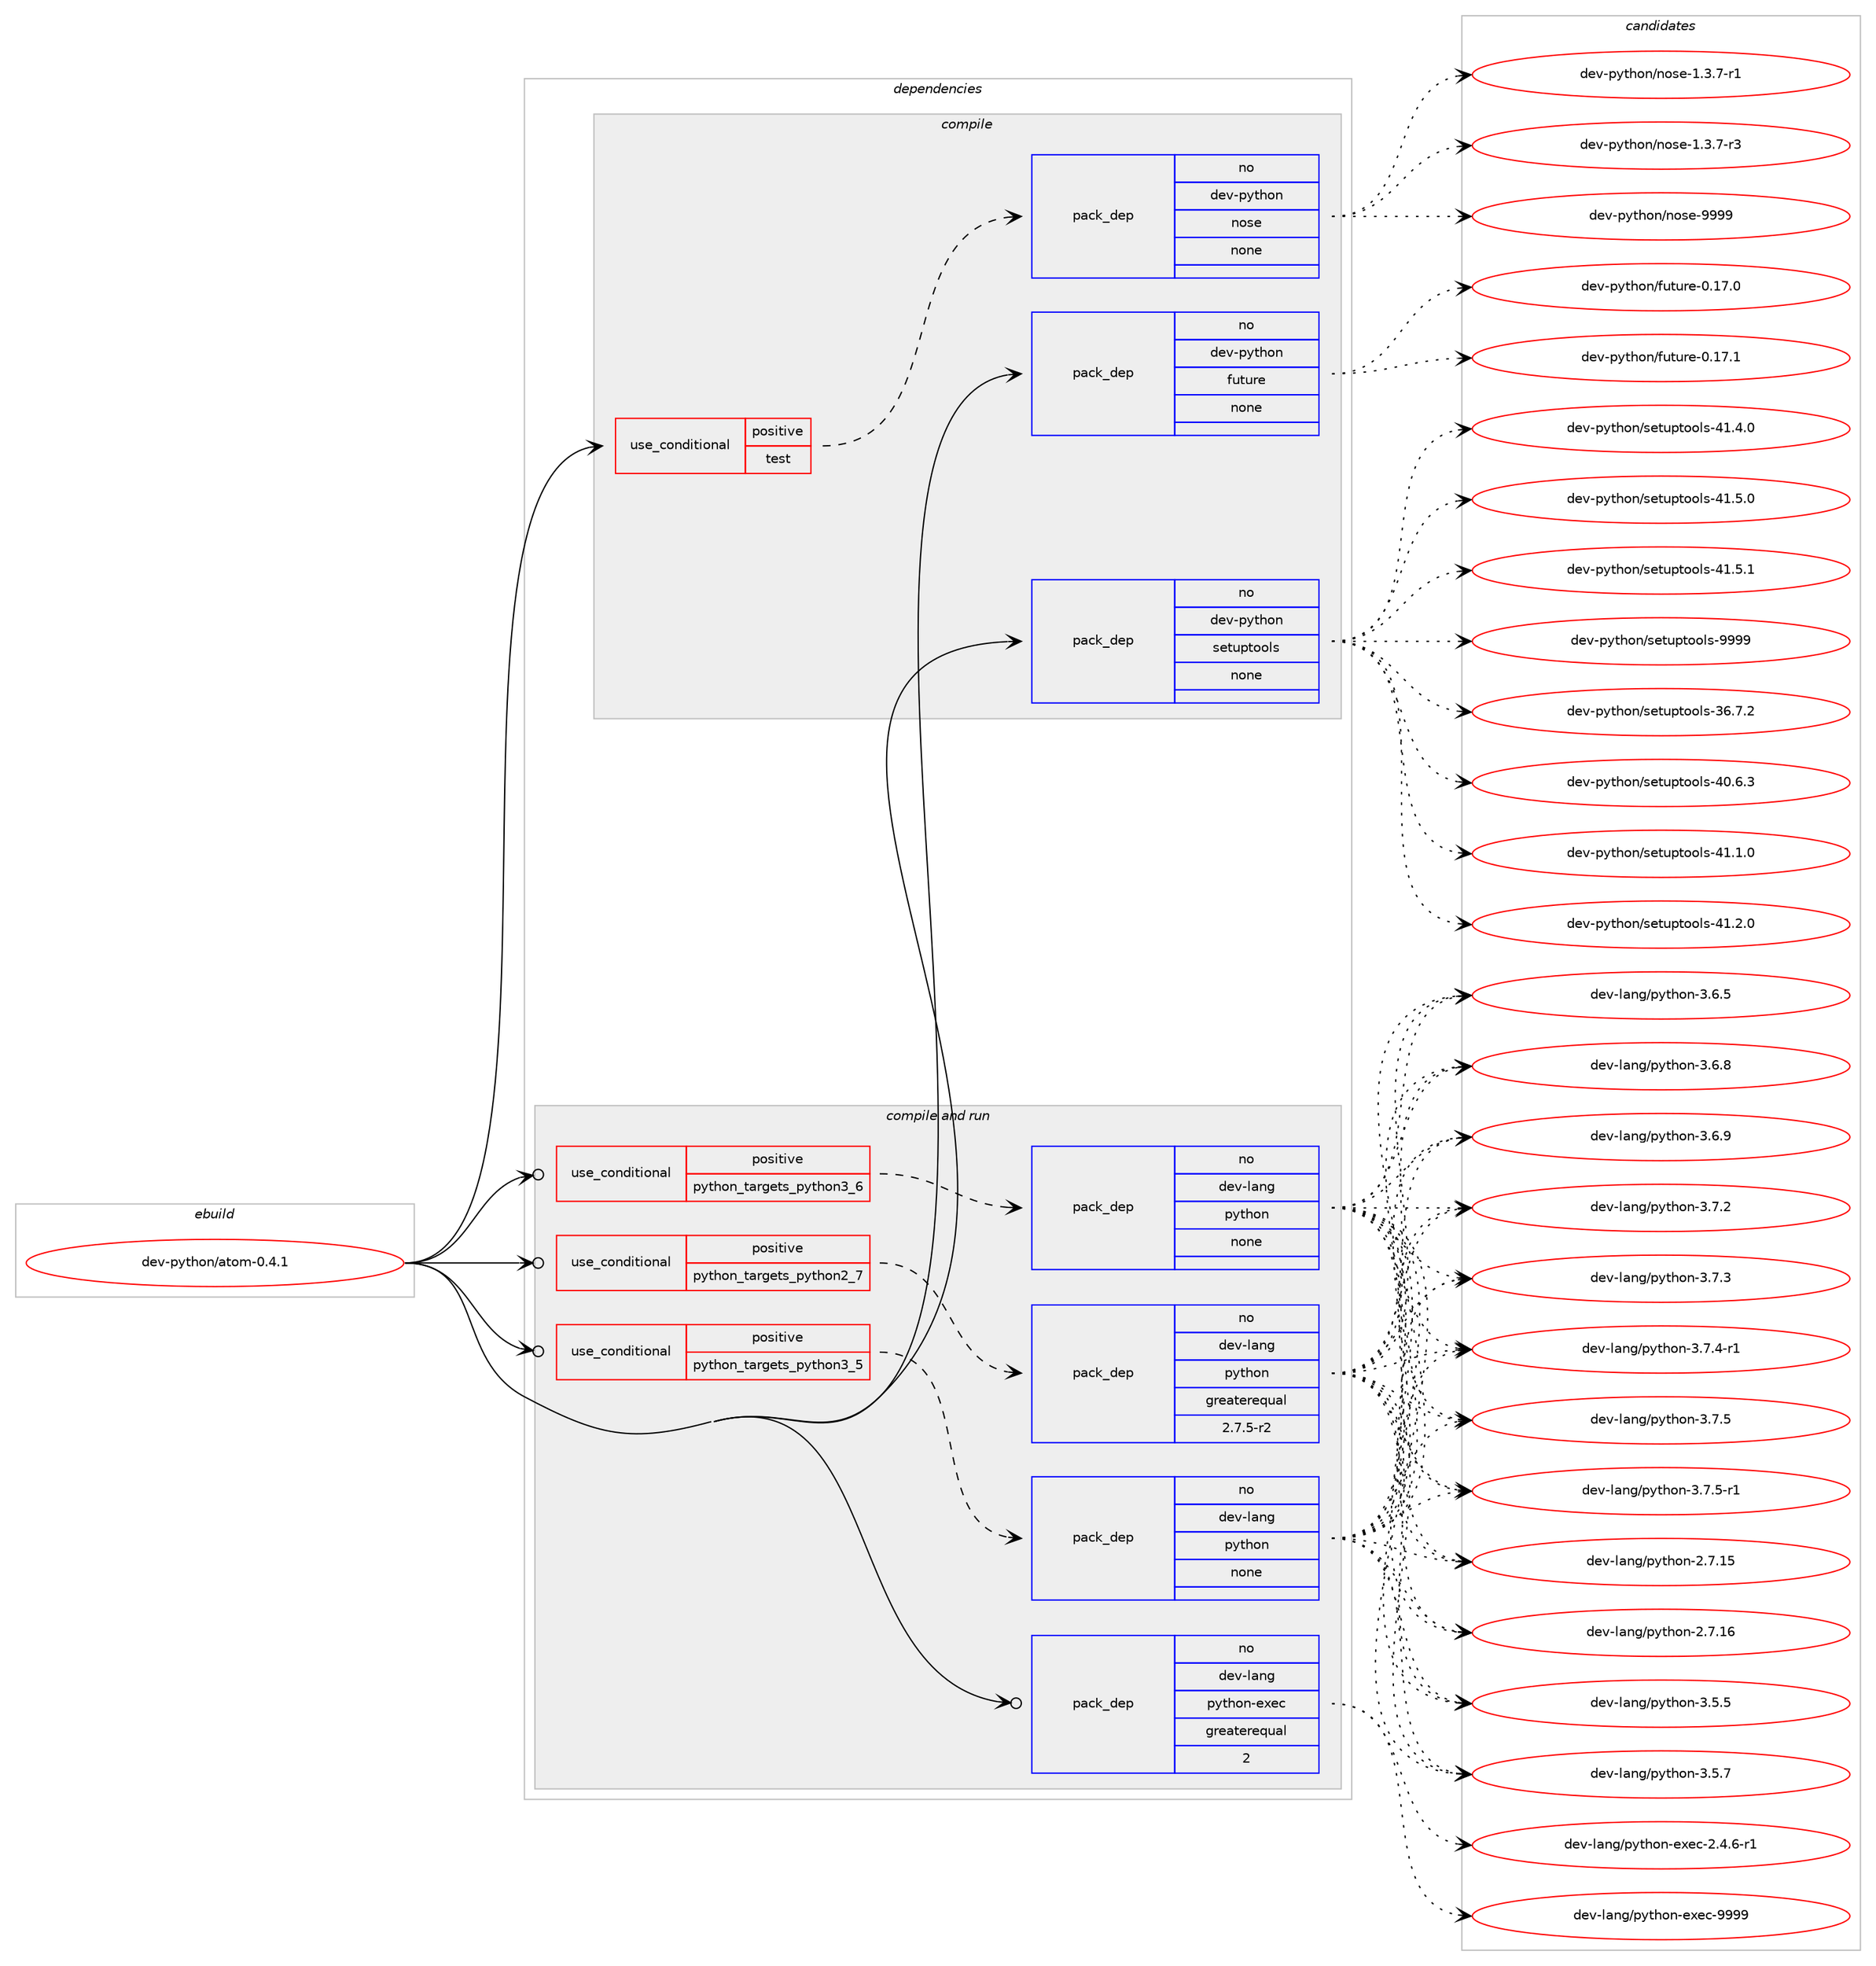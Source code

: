 digraph prolog {

# *************
# Graph options
# *************

newrank=true;
concentrate=true;
compound=true;
graph [rankdir=LR,fontname=Helvetica,fontsize=10,ranksep=1.5];#, ranksep=2.5, nodesep=0.2];
edge  [arrowhead=vee];
node  [fontname=Helvetica,fontsize=10];

# **********
# The ebuild
# **********

subgraph cluster_leftcol {
color=gray;
rank=same;
label=<<i>ebuild</i>>;
id [label="dev-python/atom-0.4.1", color=red, width=4, href="../dev-python/atom-0.4.1.svg"];
}

# ****************
# The dependencies
# ****************

subgraph cluster_midcol {
color=gray;
label=<<i>dependencies</i>>;
subgraph cluster_compile {
fillcolor="#eeeeee";
style=filled;
label=<<i>compile</i>>;
subgraph cond136416 {
dependency595152 [label=<<TABLE BORDER="0" CELLBORDER="1" CELLSPACING="0" CELLPADDING="4"><TR><TD ROWSPAN="3" CELLPADDING="10">use_conditional</TD></TR><TR><TD>positive</TD></TR><TR><TD>test</TD></TR></TABLE>>, shape=none, color=red];
subgraph pack446964 {
dependency595153 [label=<<TABLE BORDER="0" CELLBORDER="1" CELLSPACING="0" CELLPADDING="4" WIDTH="220"><TR><TD ROWSPAN="6" CELLPADDING="30">pack_dep</TD></TR><TR><TD WIDTH="110">no</TD></TR><TR><TD>dev-python</TD></TR><TR><TD>nose</TD></TR><TR><TD>none</TD></TR><TR><TD></TD></TR></TABLE>>, shape=none, color=blue];
}
dependency595152:e -> dependency595153:w [weight=20,style="dashed",arrowhead="vee"];
}
id:e -> dependency595152:w [weight=20,style="solid",arrowhead="vee"];
subgraph pack446965 {
dependency595154 [label=<<TABLE BORDER="0" CELLBORDER="1" CELLSPACING="0" CELLPADDING="4" WIDTH="220"><TR><TD ROWSPAN="6" CELLPADDING="30">pack_dep</TD></TR><TR><TD WIDTH="110">no</TD></TR><TR><TD>dev-python</TD></TR><TR><TD>future</TD></TR><TR><TD>none</TD></TR><TR><TD></TD></TR></TABLE>>, shape=none, color=blue];
}
id:e -> dependency595154:w [weight=20,style="solid",arrowhead="vee"];
subgraph pack446966 {
dependency595155 [label=<<TABLE BORDER="0" CELLBORDER="1" CELLSPACING="0" CELLPADDING="4" WIDTH="220"><TR><TD ROWSPAN="6" CELLPADDING="30">pack_dep</TD></TR><TR><TD WIDTH="110">no</TD></TR><TR><TD>dev-python</TD></TR><TR><TD>setuptools</TD></TR><TR><TD>none</TD></TR><TR><TD></TD></TR></TABLE>>, shape=none, color=blue];
}
id:e -> dependency595155:w [weight=20,style="solid",arrowhead="vee"];
}
subgraph cluster_compileandrun {
fillcolor="#eeeeee";
style=filled;
label=<<i>compile and run</i>>;
subgraph cond136417 {
dependency595156 [label=<<TABLE BORDER="0" CELLBORDER="1" CELLSPACING="0" CELLPADDING="4"><TR><TD ROWSPAN="3" CELLPADDING="10">use_conditional</TD></TR><TR><TD>positive</TD></TR><TR><TD>python_targets_python2_7</TD></TR></TABLE>>, shape=none, color=red];
subgraph pack446967 {
dependency595157 [label=<<TABLE BORDER="0" CELLBORDER="1" CELLSPACING="0" CELLPADDING="4" WIDTH="220"><TR><TD ROWSPAN="6" CELLPADDING="30">pack_dep</TD></TR><TR><TD WIDTH="110">no</TD></TR><TR><TD>dev-lang</TD></TR><TR><TD>python</TD></TR><TR><TD>greaterequal</TD></TR><TR><TD>2.7.5-r2</TD></TR></TABLE>>, shape=none, color=blue];
}
dependency595156:e -> dependency595157:w [weight=20,style="dashed",arrowhead="vee"];
}
id:e -> dependency595156:w [weight=20,style="solid",arrowhead="odotvee"];
subgraph cond136418 {
dependency595158 [label=<<TABLE BORDER="0" CELLBORDER="1" CELLSPACING="0" CELLPADDING="4"><TR><TD ROWSPAN="3" CELLPADDING="10">use_conditional</TD></TR><TR><TD>positive</TD></TR><TR><TD>python_targets_python3_5</TD></TR></TABLE>>, shape=none, color=red];
subgraph pack446968 {
dependency595159 [label=<<TABLE BORDER="0" CELLBORDER="1" CELLSPACING="0" CELLPADDING="4" WIDTH="220"><TR><TD ROWSPAN="6" CELLPADDING="30">pack_dep</TD></TR><TR><TD WIDTH="110">no</TD></TR><TR><TD>dev-lang</TD></TR><TR><TD>python</TD></TR><TR><TD>none</TD></TR><TR><TD></TD></TR></TABLE>>, shape=none, color=blue];
}
dependency595158:e -> dependency595159:w [weight=20,style="dashed",arrowhead="vee"];
}
id:e -> dependency595158:w [weight=20,style="solid",arrowhead="odotvee"];
subgraph cond136419 {
dependency595160 [label=<<TABLE BORDER="0" CELLBORDER="1" CELLSPACING="0" CELLPADDING="4"><TR><TD ROWSPAN="3" CELLPADDING="10">use_conditional</TD></TR><TR><TD>positive</TD></TR><TR><TD>python_targets_python3_6</TD></TR></TABLE>>, shape=none, color=red];
subgraph pack446969 {
dependency595161 [label=<<TABLE BORDER="0" CELLBORDER="1" CELLSPACING="0" CELLPADDING="4" WIDTH="220"><TR><TD ROWSPAN="6" CELLPADDING="30">pack_dep</TD></TR><TR><TD WIDTH="110">no</TD></TR><TR><TD>dev-lang</TD></TR><TR><TD>python</TD></TR><TR><TD>none</TD></TR><TR><TD></TD></TR></TABLE>>, shape=none, color=blue];
}
dependency595160:e -> dependency595161:w [weight=20,style="dashed",arrowhead="vee"];
}
id:e -> dependency595160:w [weight=20,style="solid",arrowhead="odotvee"];
subgraph pack446970 {
dependency595162 [label=<<TABLE BORDER="0" CELLBORDER="1" CELLSPACING="0" CELLPADDING="4" WIDTH="220"><TR><TD ROWSPAN="6" CELLPADDING="30">pack_dep</TD></TR><TR><TD WIDTH="110">no</TD></TR><TR><TD>dev-lang</TD></TR><TR><TD>python-exec</TD></TR><TR><TD>greaterequal</TD></TR><TR><TD>2</TD></TR></TABLE>>, shape=none, color=blue];
}
id:e -> dependency595162:w [weight=20,style="solid",arrowhead="odotvee"];
}
subgraph cluster_run {
fillcolor="#eeeeee";
style=filled;
label=<<i>run</i>>;
}
}

# **************
# The candidates
# **************

subgraph cluster_choices {
rank=same;
color=gray;
label=<<i>candidates</i>>;

subgraph choice446964 {
color=black;
nodesep=1;
choice10010111845112121116104111110471101111151014549465146554511449 [label="dev-python/nose-1.3.7-r1", color=red, width=4,href="../dev-python/nose-1.3.7-r1.svg"];
choice10010111845112121116104111110471101111151014549465146554511451 [label="dev-python/nose-1.3.7-r3", color=red, width=4,href="../dev-python/nose-1.3.7-r3.svg"];
choice10010111845112121116104111110471101111151014557575757 [label="dev-python/nose-9999", color=red, width=4,href="../dev-python/nose-9999.svg"];
dependency595153:e -> choice10010111845112121116104111110471101111151014549465146554511449:w [style=dotted,weight="100"];
dependency595153:e -> choice10010111845112121116104111110471101111151014549465146554511451:w [style=dotted,weight="100"];
dependency595153:e -> choice10010111845112121116104111110471101111151014557575757:w [style=dotted,weight="100"];
}
subgraph choice446965 {
color=black;
nodesep=1;
choice100101118451121211161041111104710211711611711410145484649554648 [label="dev-python/future-0.17.0", color=red, width=4,href="../dev-python/future-0.17.0.svg"];
choice100101118451121211161041111104710211711611711410145484649554649 [label="dev-python/future-0.17.1", color=red, width=4,href="../dev-python/future-0.17.1.svg"];
dependency595154:e -> choice100101118451121211161041111104710211711611711410145484649554648:w [style=dotted,weight="100"];
dependency595154:e -> choice100101118451121211161041111104710211711611711410145484649554649:w [style=dotted,weight="100"];
}
subgraph choice446966 {
color=black;
nodesep=1;
choice100101118451121211161041111104711510111611711211611111110811545515446554650 [label="dev-python/setuptools-36.7.2", color=red, width=4,href="../dev-python/setuptools-36.7.2.svg"];
choice100101118451121211161041111104711510111611711211611111110811545524846544651 [label="dev-python/setuptools-40.6.3", color=red, width=4,href="../dev-python/setuptools-40.6.3.svg"];
choice100101118451121211161041111104711510111611711211611111110811545524946494648 [label="dev-python/setuptools-41.1.0", color=red, width=4,href="../dev-python/setuptools-41.1.0.svg"];
choice100101118451121211161041111104711510111611711211611111110811545524946504648 [label="dev-python/setuptools-41.2.0", color=red, width=4,href="../dev-python/setuptools-41.2.0.svg"];
choice100101118451121211161041111104711510111611711211611111110811545524946524648 [label="dev-python/setuptools-41.4.0", color=red, width=4,href="../dev-python/setuptools-41.4.0.svg"];
choice100101118451121211161041111104711510111611711211611111110811545524946534648 [label="dev-python/setuptools-41.5.0", color=red, width=4,href="../dev-python/setuptools-41.5.0.svg"];
choice100101118451121211161041111104711510111611711211611111110811545524946534649 [label="dev-python/setuptools-41.5.1", color=red, width=4,href="../dev-python/setuptools-41.5.1.svg"];
choice10010111845112121116104111110471151011161171121161111111081154557575757 [label="dev-python/setuptools-9999", color=red, width=4,href="../dev-python/setuptools-9999.svg"];
dependency595155:e -> choice100101118451121211161041111104711510111611711211611111110811545515446554650:w [style=dotted,weight="100"];
dependency595155:e -> choice100101118451121211161041111104711510111611711211611111110811545524846544651:w [style=dotted,weight="100"];
dependency595155:e -> choice100101118451121211161041111104711510111611711211611111110811545524946494648:w [style=dotted,weight="100"];
dependency595155:e -> choice100101118451121211161041111104711510111611711211611111110811545524946504648:w [style=dotted,weight="100"];
dependency595155:e -> choice100101118451121211161041111104711510111611711211611111110811545524946524648:w [style=dotted,weight="100"];
dependency595155:e -> choice100101118451121211161041111104711510111611711211611111110811545524946534648:w [style=dotted,weight="100"];
dependency595155:e -> choice100101118451121211161041111104711510111611711211611111110811545524946534649:w [style=dotted,weight="100"];
dependency595155:e -> choice10010111845112121116104111110471151011161171121161111111081154557575757:w [style=dotted,weight="100"];
}
subgraph choice446967 {
color=black;
nodesep=1;
choice10010111845108971101034711212111610411111045504655464953 [label="dev-lang/python-2.7.15", color=red, width=4,href="../dev-lang/python-2.7.15.svg"];
choice10010111845108971101034711212111610411111045504655464954 [label="dev-lang/python-2.7.16", color=red, width=4,href="../dev-lang/python-2.7.16.svg"];
choice100101118451089711010347112121116104111110455146534653 [label="dev-lang/python-3.5.5", color=red, width=4,href="../dev-lang/python-3.5.5.svg"];
choice100101118451089711010347112121116104111110455146534655 [label="dev-lang/python-3.5.7", color=red, width=4,href="../dev-lang/python-3.5.7.svg"];
choice100101118451089711010347112121116104111110455146544653 [label="dev-lang/python-3.6.5", color=red, width=4,href="../dev-lang/python-3.6.5.svg"];
choice100101118451089711010347112121116104111110455146544656 [label="dev-lang/python-3.6.8", color=red, width=4,href="../dev-lang/python-3.6.8.svg"];
choice100101118451089711010347112121116104111110455146544657 [label="dev-lang/python-3.6.9", color=red, width=4,href="../dev-lang/python-3.6.9.svg"];
choice100101118451089711010347112121116104111110455146554650 [label="dev-lang/python-3.7.2", color=red, width=4,href="../dev-lang/python-3.7.2.svg"];
choice100101118451089711010347112121116104111110455146554651 [label="dev-lang/python-3.7.3", color=red, width=4,href="../dev-lang/python-3.7.3.svg"];
choice1001011184510897110103471121211161041111104551465546524511449 [label="dev-lang/python-3.7.4-r1", color=red, width=4,href="../dev-lang/python-3.7.4-r1.svg"];
choice100101118451089711010347112121116104111110455146554653 [label="dev-lang/python-3.7.5", color=red, width=4,href="../dev-lang/python-3.7.5.svg"];
choice1001011184510897110103471121211161041111104551465546534511449 [label="dev-lang/python-3.7.5-r1", color=red, width=4,href="../dev-lang/python-3.7.5-r1.svg"];
dependency595157:e -> choice10010111845108971101034711212111610411111045504655464953:w [style=dotted,weight="100"];
dependency595157:e -> choice10010111845108971101034711212111610411111045504655464954:w [style=dotted,weight="100"];
dependency595157:e -> choice100101118451089711010347112121116104111110455146534653:w [style=dotted,weight="100"];
dependency595157:e -> choice100101118451089711010347112121116104111110455146534655:w [style=dotted,weight="100"];
dependency595157:e -> choice100101118451089711010347112121116104111110455146544653:w [style=dotted,weight="100"];
dependency595157:e -> choice100101118451089711010347112121116104111110455146544656:w [style=dotted,weight="100"];
dependency595157:e -> choice100101118451089711010347112121116104111110455146544657:w [style=dotted,weight="100"];
dependency595157:e -> choice100101118451089711010347112121116104111110455146554650:w [style=dotted,weight="100"];
dependency595157:e -> choice100101118451089711010347112121116104111110455146554651:w [style=dotted,weight="100"];
dependency595157:e -> choice1001011184510897110103471121211161041111104551465546524511449:w [style=dotted,weight="100"];
dependency595157:e -> choice100101118451089711010347112121116104111110455146554653:w [style=dotted,weight="100"];
dependency595157:e -> choice1001011184510897110103471121211161041111104551465546534511449:w [style=dotted,weight="100"];
}
subgraph choice446968 {
color=black;
nodesep=1;
choice10010111845108971101034711212111610411111045504655464953 [label="dev-lang/python-2.7.15", color=red, width=4,href="../dev-lang/python-2.7.15.svg"];
choice10010111845108971101034711212111610411111045504655464954 [label="dev-lang/python-2.7.16", color=red, width=4,href="../dev-lang/python-2.7.16.svg"];
choice100101118451089711010347112121116104111110455146534653 [label="dev-lang/python-3.5.5", color=red, width=4,href="../dev-lang/python-3.5.5.svg"];
choice100101118451089711010347112121116104111110455146534655 [label="dev-lang/python-3.5.7", color=red, width=4,href="../dev-lang/python-3.5.7.svg"];
choice100101118451089711010347112121116104111110455146544653 [label="dev-lang/python-3.6.5", color=red, width=4,href="../dev-lang/python-3.6.5.svg"];
choice100101118451089711010347112121116104111110455146544656 [label="dev-lang/python-3.6.8", color=red, width=4,href="../dev-lang/python-3.6.8.svg"];
choice100101118451089711010347112121116104111110455146544657 [label="dev-lang/python-3.6.9", color=red, width=4,href="../dev-lang/python-3.6.9.svg"];
choice100101118451089711010347112121116104111110455146554650 [label="dev-lang/python-3.7.2", color=red, width=4,href="../dev-lang/python-3.7.2.svg"];
choice100101118451089711010347112121116104111110455146554651 [label="dev-lang/python-3.7.3", color=red, width=4,href="../dev-lang/python-3.7.3.svg"];
choice1001011184510897110103471121211161041111104551465546524511449 [label="dev-lang/python-3.7.4-r1", color=red, width=4,href="../dev-lang/python-3.7.4-r1.svg"];
choice100101118451089711010347112121116104111110455146554653 [label="dev-lang/python-3.7.5", color=red, width=4,href="../dev-lang/python-3.7.5.svg"];
choice1001011184510897110103471121211161041111104551465546534511449 [label="dev-lang/python-3.7.5-r1", color=red, width=4,href="../dev-lang/python-3.7.5-r1.svg"];
dependency595159:e -> choice10010111845108971101034711212111610411111045504655464953:w [style=dotted,weight="100"];
dependency595159:e -> choice10010111845108971101034711212111610411111045504655464954:w [style=dotted,weight="100"];
dependency595159:e -> choice100101118451089711010347112121116104111110455146534653:w [style=dotted,weight="100"];
dependency595159:e -> choice100101118451089711010347112121116104111110455146534655:w [style=dotted,weight="100"];
dependency595159:e -> choice100101118451089711010347112121116104111110455146544653:w [style=dotted,weight="100"];
dependency595159:e -> choice100101118451089711010347112121116104111110455146544656:w [style=dotted,weight="100"];
dependency595159:e -> choice100101118451089711010347112121116104111110455146544657:w [style=dotted,weight="100"];
dependency595159:e -> choice100101118451089711010347112121116104111110455146554650:w [style=dotted,weight="100"];
dependency595159:e -> choice100101118451089711010347112121116104111110455146554651:w [style=dotted,weight="100"];
dependency595159:e -> choice1001011184510897110103471121211161041111104551465546524511449:w [style=dotted,weight="100"];
dependency595159:e -> choice100101118451089711010347112121116104111110455146554653:w [style=dotted,weight="100"];
dependency595159:e -> choice1001011184510897110103471121211161041111104551465546534511449:w [style=dotted,weight="100"];
}
subgraph choice446969 {
color=black;
nodesep=1;
choice10010111845108971101034711212111610411111045504655464953 [label="dev-lang/python-2.7.15", color=red, width=4,href="../dev-lang/python-2.7.15.svg"];
choice10010111845108971101034711212111610411111045504655464954 [label="dev-lang/python-2.7.16", color=red, width=4,href="../dev-lang/python-2.7.16.svg"];
choice100101118451089711010347112121116104111110455146534653 [label="dev-lang/python-3.5.5", color=red, width=4,href="../dev-lang/python-3.5.5.svg"];
choice100101118451089711010347112121116104111110455146534655 [label="dev-lang/python-3.5.7", color=red, width=4,href="../dev-lang/python-3.5.7.svg"];
choice100101118451089711010347112121116104111110455146544653 [label="dev-lang/python-3.6.5", color=red, width=4,href="../dev-lang/python-3.6.5.svg"];
choice100101118451089711010347112121116104111110455146544656 [label="dev-lang/python-3.6.8", color=red, width=4,href="../dev-lang/python-3.6.8.svg"];
choice100101118451089711010347112121116104111110455146544657 [label="dev-lang/python-3.6.9", color=red, width=4,href="../dev-lang/python-3.6.9.svg"];
choice100101118451089711010347112121116104111110455146554650 [label="dev-lang/python-3.7.2", color=red, width=4,href="../dev-lang/python-3.7.2.svg"];
choice100101118451089711010347112121116104111110455146554651 [label="dev-lang/python-3.7.3", color=red, width=4,href="../dev-lang/python-3.7.3.svg"];
choice1001011184510897110103471121211161041111104551465546524511449 [label="dev-lang/python-3.7.4-r1", color=red, width=4,href="../dev-lang/python-3.7.4-r1.svg"];
choice100101118451089711010347112121116104111110455146554653 [label="dev-lang/python-3.7.5", color=red, width=4,href="../dev-lang/python-3.7.5.svg"];
choice1001011184510897110103471121211161041111104551465546534511449 [label="dev-lang/python-3.7.5-r1", color=red, width=4,href="../dev-lang/python-3.7.5-r1.svg"];
dependency595161:e -> choice10010111845108971101034711212111610411111045504655464953:w [style=dotted,weight="100"];
dependency595161:e -> choice10010111845108971101034711212111610411111045504655464954:w [style=dotted,weight="100"];
dependency595161:e -> choice100101118451089711010347112121116104111110455146534653:w [style=dotted,weight="100"];
dependency595161:e -> choice100101118451089711010347112121116104111110455146534655:w [style=dotted,weight="100"];
dependency595161:e -> choice100101118451089711010347112121116104111110455146544653:w [style=dotted,weight="100"];
dependency595161:e -> choice100101118451089711010347112121116104111110455146544656:w [style=dotted,weight="100"];
dependency595161:e -> choice100101118451089711010347112121116104111110455146544657:w [style=dotted,weight="100"];
dependency595161:e -> choice100101118451089711010347112121116104111110455146554650:w [style=dotted,weight="100"];
dependency595161:e -> choice100101118451089711010347112121116104111110455146554651:w [style=dotted,weight="100"];
dependency595161:e -> choice1001011184510897110103471121211161041111104551465546524511449:w [style=dotted,weight="100"];
dependency595161:e -> choice100101118451089711010347112121116104111110455146554653:w [style=dotted,weight="100"];
dependency595161:e -> choice1001011184510897110103471121211161041111104551465546534511449:w [style=dotted,weight="100"];
}
subgraph choice446970 {
color=black;
nodesep=1;
choice10010111845108971101034711212111610411111045101120101994550465246544511449 [label="dev-lang/python-exec-2.4.6-r1", color=red, width=4,href="../dev-lang/python-exec-2.4.6-r1.svg"];
choice10010111845108971101034711212111610411111045101120101994557575757 [label="dev-lang/python-exec-9999", color=red, width=4,href="../dev-lang/python-exec-9999.svg"];
dependency595162:e -> choice10010111845108971101034711212111610411111045101120101994550465246544511449:w [style=dotted,weight="100"];
dependency595162:e -> choice10010111845108971101034711212111610411111045101120101994557575757:w [style=dotted,weight="100"];
}
}

}
